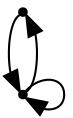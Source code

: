 digraph model {
	0 [shape=point,label=""];
	1 [shape=point,label=""];
	0 -> 1 [shape=point,label=""];
	1 -> 0 [shape=point,label=""];
	1 -> 1 [shape=point,label=""];
}

